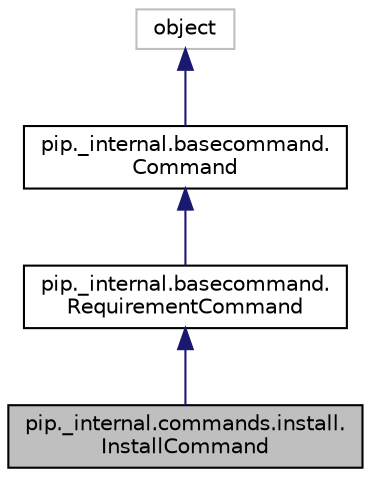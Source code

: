 digraph "pip._internal.commands.install.InstallCommand"
{
  edge [fontname="Helvetica",fontsize="10",labelfontname="Helvetica",labelfontsize="10"];
  node [fontname="Helvetica",fontsize="10",shape=record];
  Node0 [label="pip._internal.commands.install.\lInstallCommand",height=0.2,width=0.4,color="black", fillcolor="grey75", style="filled", fontcolor="black"];
  Node1 -> Node0 [dir="back",color="midnightblue",fontsize="10",style="solid",fontname="Helvetica"];
  Node1 [label="pip._internal.basecommand.\lRequirementCommand",height=0.2,width=0.4,color="black", fillcolor="white", style="filled",URL="$classpip_1_1__internal_1_1basecommand_1_1_requirement_command.html"];
  Node2 -> Node1 [dir="back",color="midnightblue",fontsize="10",style="solid",fontname="Helvetica"];
  Node2 [label="pip._internal.basecommand.\lCommand",height=0.2,width=0.4,color="black", fillcolor="white", style="filled",URL="$classpip_1_1__internal_1_1basecommand_1_1_command.html"];
  Node3 -> Node2 [dir="back",color="midnightblue",fontsize="10",style="solid",fontname="Helvetica"];
  Node3 [label="object",height=0.2,width=0.4,color="grey75", fillcolor="white", style="filled"];
}
